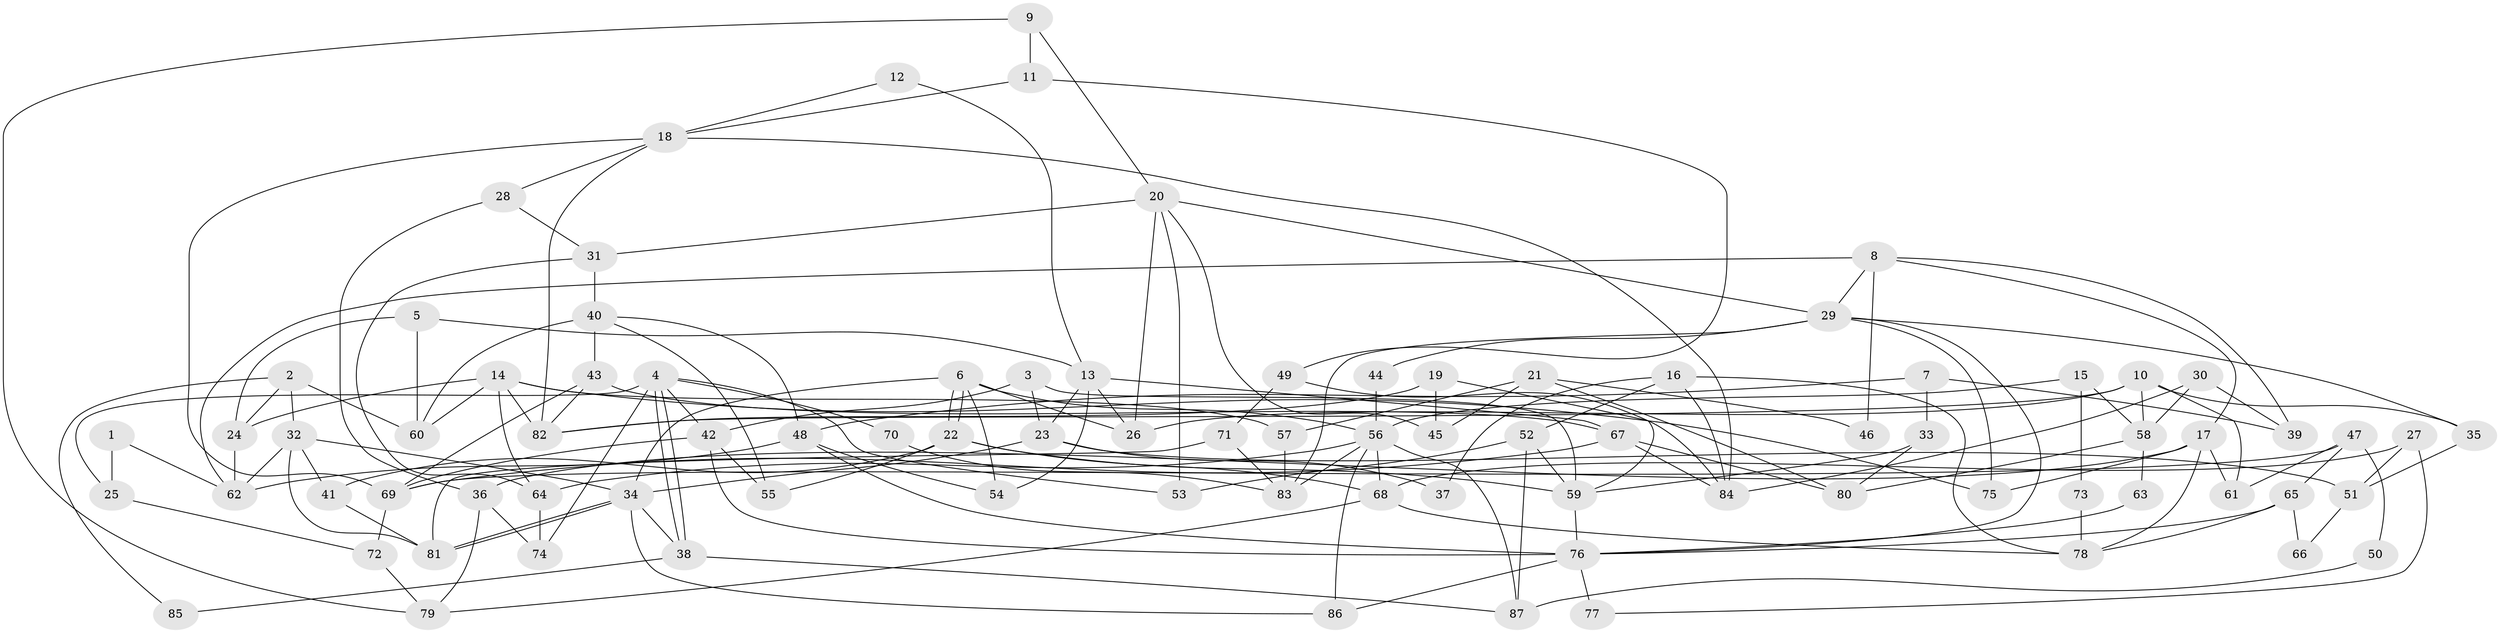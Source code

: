 // Generated by graph-tools (version 1.1) at 2025/02/03/09/25 03:02:04]
// undirected, 87 vertices, 174 edges
graph export_dot {
graph [start="1"]
  node [color=gray90,style=filled];
  1;
  2;
  3;
  4;
  5;
  6;
  7;
  8;
  9;
  10;
  11;
  12;
  13;
  14;
  15;
  16;
  17;
  18;
  19;
  20;
  21;
  22;
  23;
  24;
  25;
  26;
  27;
  28;
  29;
  30;
  31;
  32;
  33;
  34;
  35;
  36;
  37;
  38;
  39;
  40;
  41;
  42;
  43;
  44;
  45;
  46;
  47;
  48;
  49;
  50;
  51;
  52;
  53;
  54;
  55;
  56;
  57;
  58;
  59;
  60;
  61;
  62;
  63;
  64;
  65;
  66;
  67;
  68;
  69;
  70;
  71;
  72;
  73;
  74;
  75;
  76;
  77;
  78;
  79;
  80;
  81;
  82;
  83;
  84;
  85;
  86;
  87;
  1 -- 62;
  1 -- 25;
  2 -- 32;
  2 -- 24;
  2 -- 60;
  2 -- 85;
  3 -- 59;
  3 -- 23;
  3 -- 42;
  4 -- 42;
  4 -- 38;
  4 -- 38;
  4 -- 25;
  4 -- 53;
  4 -- 70;
  4 -- 74;
  5 -- 60;
  5 -- 13;
  5 -- 24;
  6 -- 22;
  6 -- 22;
  6 -- 26;
  6 -- 34;
  6 -- 54;
  6 -- 56;
  7 -- 33;
  7 -- 48;
  7 -- 39;
  8 -- 62;
  8 -- 39;
  8 -- 17;
  8 -- 29;
  8 -- 46;
  9 -- 11;
  9 -- 20;
  9 -- 79;
  10 -- 26;
  10 -- 61;
  10 -- 35;
  10 -- 58;
  10 -- 82;
  11 -- 18;
  11 -- 49;
  12 -- 13;
  12 -- 18;
  13 -- 67;
  13 -- 54;
  13 -- 23;
  13 -- 26;
  14 -- 64;
  14 -- 82;
  14 -- 24;
  14 -- 57;
  14 -- 60;
  14 -- 75;
  15 -- 56;
  15 -- 58;
  15 -- 73;
  16 -- 52;
  16 -- 78;
  16 -- 37;
  16 -- 84;
  17 -- 36;
  17 -- 61;
  17 -- 75;
  17 -- 78;
  18 -- 84;
  18 -- 69;
  18 -- 28;
  18 -- 82;
  19 -- 82;
  19 -- 59;
  19 -- 45;
  20 -- 31;
  20 -- 29;
  20 -- 26;
  20 -- 45;
  20 -- 53;
  21 -- 57;
  21 -- 45;
  21 -- 46;
  21 -- 80;
  22 -- 55;
  22 -- 41;
  22 -- 59;
  22 -- 68;
  23 -- 34;
  23 -- 37;
  23 -- 51;
  24 -- 62;
  25 -- 72;
  27 -- 68;
  27 -- 51;
  27 -- 77;
  28 -- 31;
  28 -- 36;
  29 -- 75;
  29 -- 35;
  29 -- 44;
  29 -- 76;
  29 -- 83;
  30 -- 84;
  30 -- 58;
  30 -- 39;
  31 -- 64;
  31 -- 40;
  32 -- 41;
  32 -- 34;
  32 -- 62;
  32 -- 81;
  33 -- 80;
  33 -- 59;
  34 -- 81;
  34 -- 81;
  34 -- 38;
  34 -- 86;
  35 -- 51;
  36 -- 79;
  36 -- 74;
  38 -- 85;
  38 -- 87;
  40 -- 60;
  40 -- 48;
  40 -- 43;
  40 -- 55;
  41 -- 81;
  42 -- 76;
  42 -- 55;
  42 -- 69;
  43 -- 82;
  43 -- 67;
  43 -- 69;
  44 -- 56;
  47 -- 69;
  47 -- 65;
  47 -- 50;
  47 -- 61;
  48 -- 62;
  48 -- 76;
  48 -- 54;
  49 -- 84;
  49 -- 71;
  50 -- 87;
  51 -- 66;
  52 -- 59;
  52 -- 53;
  52 -- 87;
  56 -- 87;
  56 -- 64;
  56 -- 68;
  56 -- 83;
  56 -- 86;
  57 -- 83;
  58 -- 80;
  58 -- 63;
  59 -- 76;
  63 -- 76;
  64 -- 74;
  65 -- 76;
  65 -- 78;
  65 -- 66;
  67 -- 69;
  67 -- 80;
  67 -- 84;
  68 -- 78;
  68 -- 79;
  69 -- 72;
  70 -- 83;
  71 -- 81;
  71 -- 83;
  72 -- 79;
  73 -- 78;
  76 -- 86;
  76 -- 77;
}
